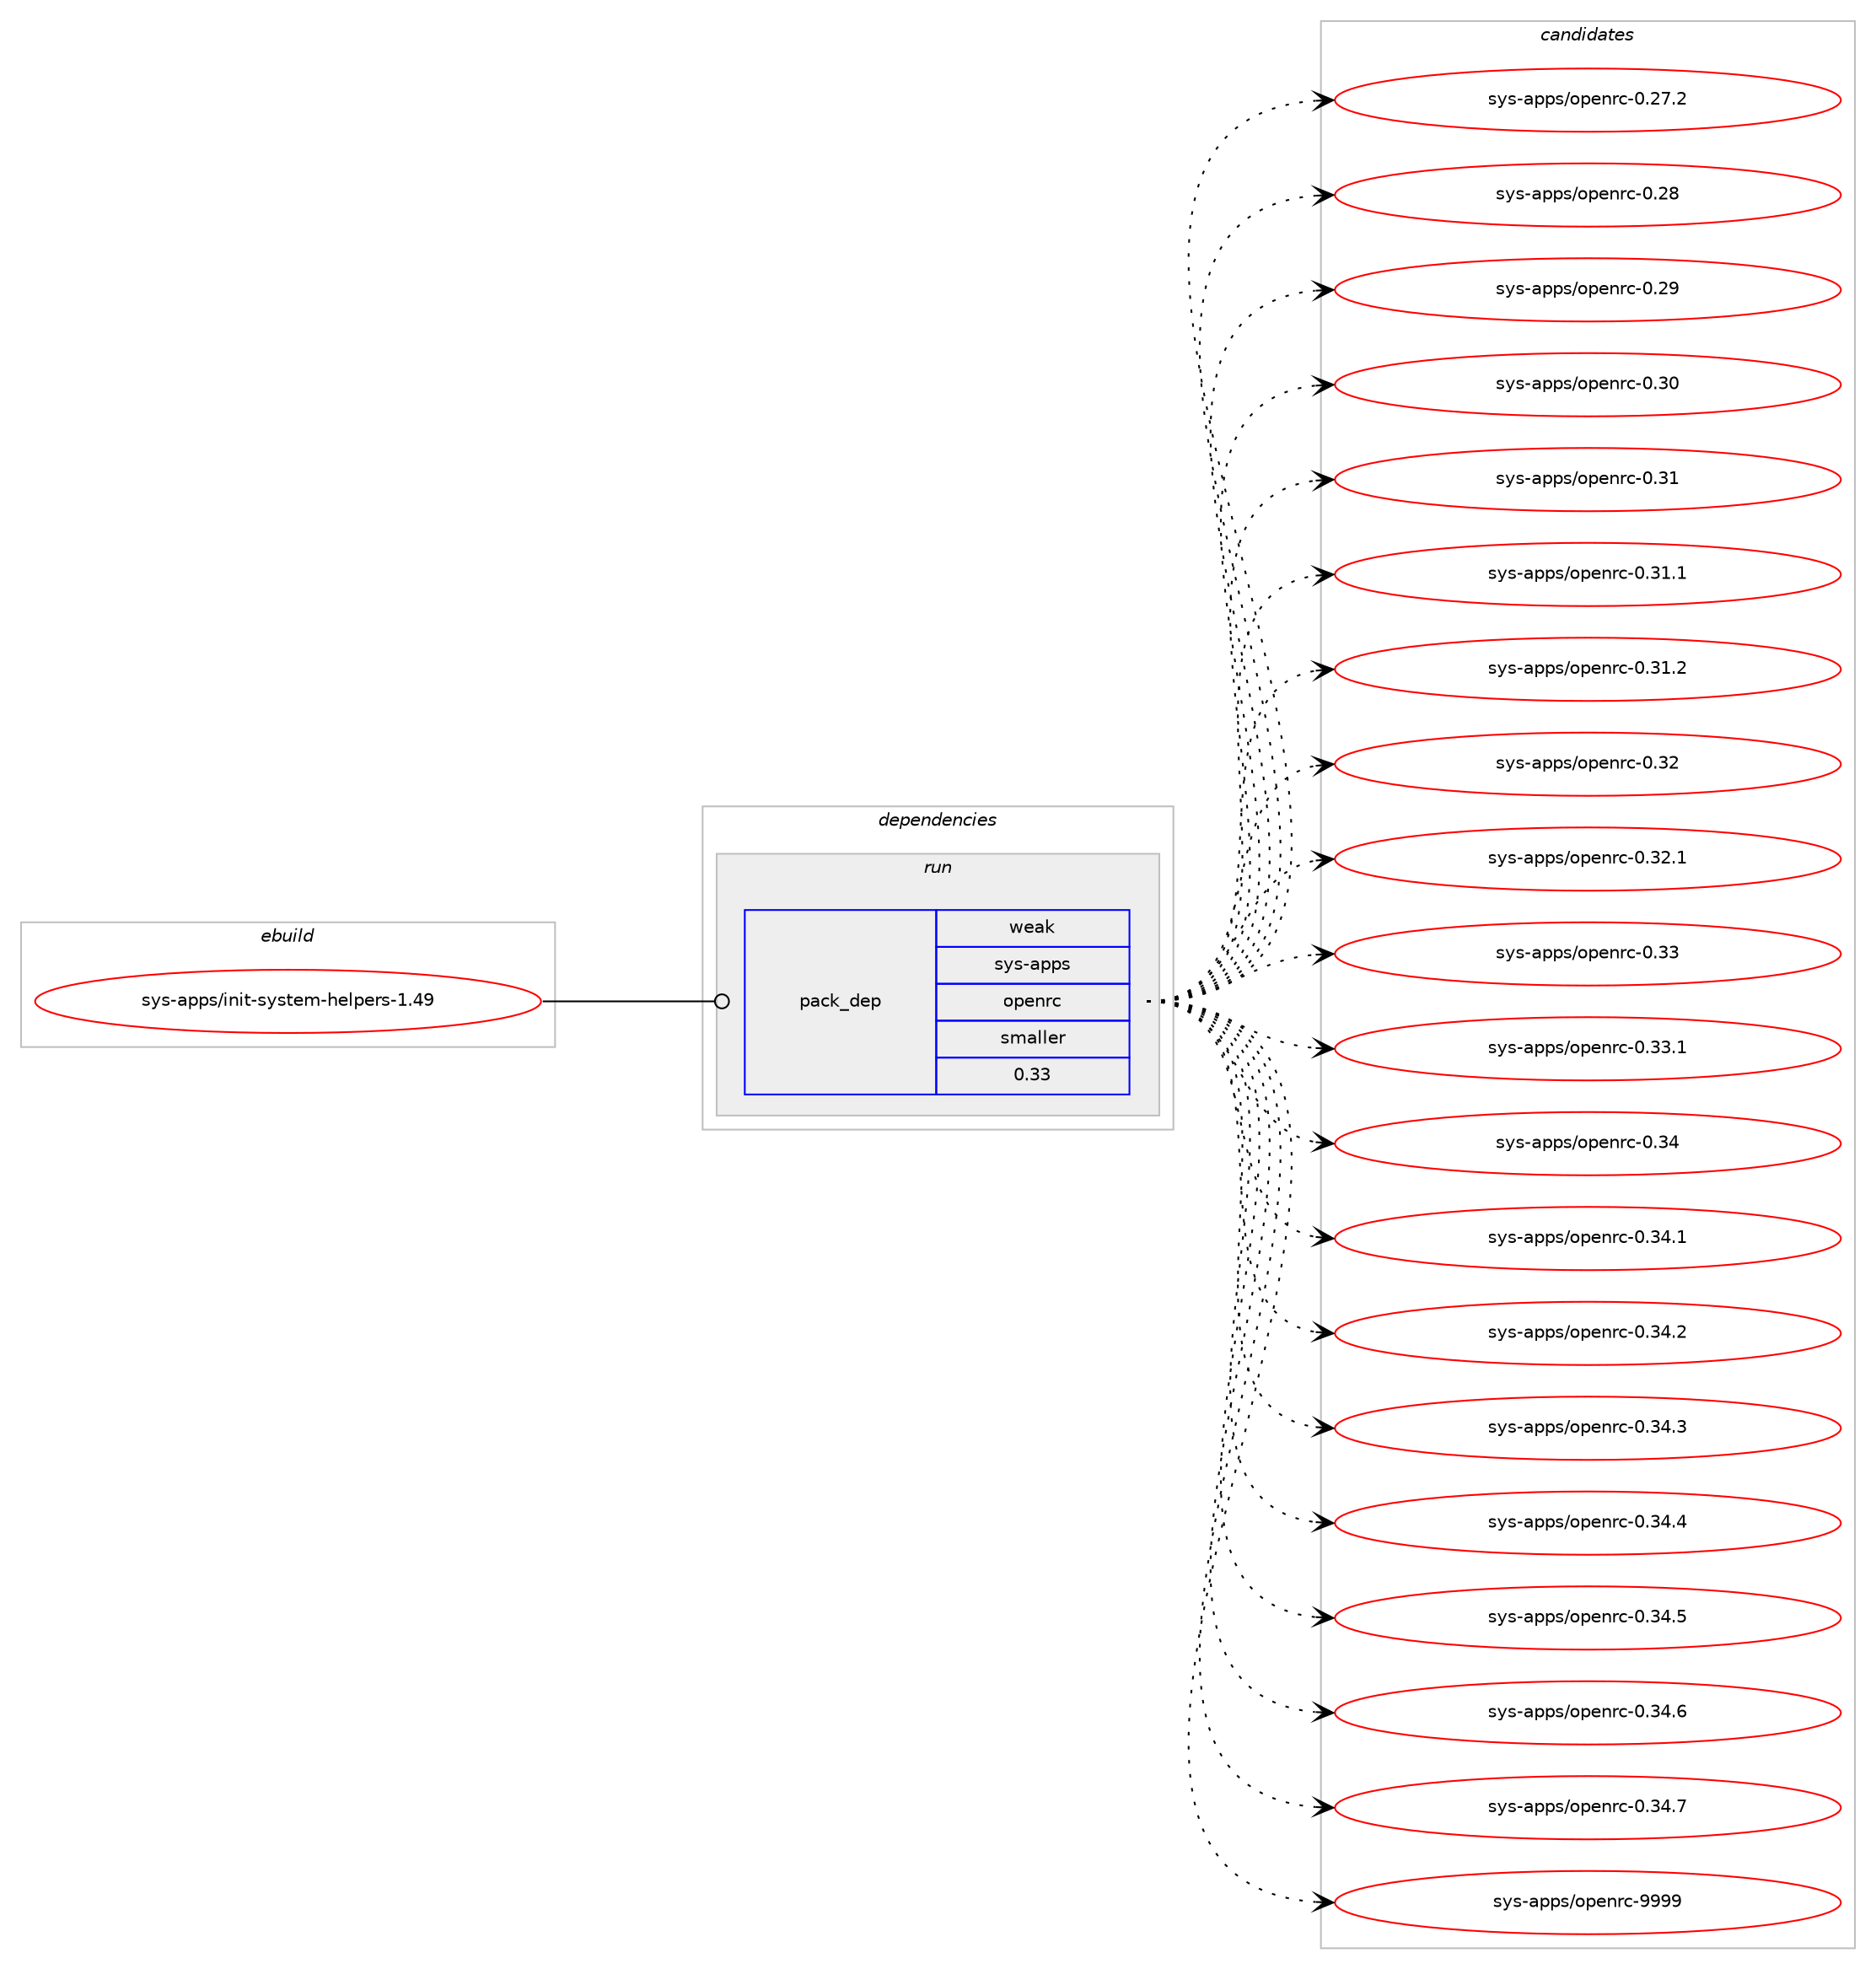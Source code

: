 digraph prolog {

# *************
# Graph options
# *************

newrank=true;
concentrate=true;
compound=true;
graph [rankdir=LR,fontname=Helvetica,fontsize=10,ranksep=1.5];#, ranksep=2.5, nodesep=0.2];
edge  [arrowhead=vee];
node  [fontname=Helvetica,fontsize=10];

# **********
# The ebuild
# **********

subgraph cluster_leftcol {
color=gray;
rank=same;
label=<<i>ebuild</i>>;
id [label="sys-apps/init-system-helpers-1.49", color=red, width=4, href="../sys-apps/init-system-helpers-1.49.svg"];
}

# ****************
# The dependencies
# ****************

subgraph cluster_midcol {
color=gray;
label=<<i>dependencies</i>>;
subgraph cluster_compile {
fillcolor="#eeeeee";
style=filled;
label=<<i>compile</i>>;
}
subgraph cluster_compileandrun {
fillcolor="#eeeeee";
style=filled;
label=<<i>compile and run</i>>;
}
subgraph cluster_run {
fillcolor="#eeeeee";
style=filled;
label=<<i>run</i>>;
subgraph pack5703 {
dependency6400 [label=<<TABLE BORDER="0" CELLBORDER="1" CELLSPACING="0" CELLPADDING="4" WIDTH="220"><TR><TD ROWSPAN="6" CELLPADDING="30">pack_dep</TD></TR><TR><TD WIDTH="110">weak</TD></TR><TR><TD>sys-apps</TD></TR><TR><TD>openrc</TD></TR><TR><TD>smaller</TD></TR><TR><TD>0.33</TD></TR></TABLE>>, shape=none, color=blue];
}
id:e -> dependency6400:w [weight=20,style="solid",arrowhead="odot"];
}
}

# **************
# The candidates
# **************

subgraph cluster_choices {
rank=same;
color=gray;
label=<<i>candidates</i>>;

subgraph choice5703 {
color=black;
nodesep=1;
choice1151211154597112112115471111121011101149945484650554650 [label="sys-apps/openrc-0.27.2", color=red, width=4,href="../sys-apps/openrc-0.27.2.svg"];
choice115121115459711211211547111112101110114994548465056 [label="sys-apps/openrc-0.28", color=red, width=4,href="../sys-apps/openrc-0.28.svg"];
choice115121115459711211211547111112101110114994548465057 [label="sys-apps/openrc-0.29", color=red, width=4,href="../sys-apps/openrc-0.29.svg"];
choice115121115459711211211547111112101110114994548465148 [label="sys-apps/openrc-0.30", color=red, width=4,href="../sys-apps/openrc-0.30.svg"];
choice115121115459711211211547111112101110114994548465149 [label="sys-apps/openrc-0.31", color=red, width=4,href="../sys-apps/openrc-0.31.svg"];
choice1151211154597112112115471111121011101149945484651494649 [label="sys-apps/openrc-0.31.1", color=red, width=4,href="../sys-apps/openrc-0.31.1.svg"];
choice1151211154597112112115471111121011101149945484651494650 [label="sys-apps/openrc-0.31.2", color=red, width=4,href="../sys-apps/openrc-0.31.2.svg"];
choice115121115459711211211547111112101110114994548465150 [label="sys-apps/openrc-0.32", color=red, width=4,href="../sys-apps/openrc-0.32.svg"];
choice1151211154597112112115471111121011101149945484651504649 [label="sys-apps/openrc-0.32.1", color=red, width=4,href="../sys-apps/openrc-0.32.1.svg"];
choice115121115459711211211547111112101110114994548465151 [label="sys-apps/openrc-0.33", color=red, width=4,href="../sys-apps/openrc-0.33.svg"];
choice1151211154597112112115471111121011101149945484651514649 [label="sys-apps/openrc-0.33.1", color=red, width=4,href="../sys-apps/openrc-0.33.1.svg"];
choice115121115459711211211547111112101110114994548465152 [label="sys-apps/openrc-0.34", color=red, width=4,href="../sys-apps/openrc-0.34.svg"];
choice1151211154597112112115471111121011101149945484651524649 [label="sys-apps/openrc-0.34.1", color=red, width=4,href="../sys-apps/openrc-0.34.1.svg"];
choice1151211154597112112115471111121011101149945484651524650 [label="sys-apps/openrc-0.34.2", color=red, width=4,href="../sys-apps/openrc-0.34.2.svg"];
choice1151211154597112112115471111121011101149945484651524651 [label="sys-apps/openrc-0.34.3", color=red, width=4,href="../sys-apps/openrc-0.34.3.svg"];
choice1151211154597112112115471111121011101149945484651524652 [label="sys-apps/openrc-0.34.4", color=red, width=4,href="../sys-apps/openrc-0.34.4.svg"];
choice1151211154597112112115471111121011101149945484651524653 [label="sys-apps/openrc-0.34.5", color=red, width=4,href="../sys-apps/openrc-0.34.5.svg"];
choice1151211154597112112115471111121011101149945484651524654 [label="sys-apps/openrc-0.34.6", color=red, width=4,href="../sys-apps/openrc-0.34.6.svg"];
choice1151211154597112112115471111121011101149945484651524655 [label="sys-apps/openrc-0.34.7", color=red, width=4,href="../sys-apps/openrc-0.34.7.svg"];
choice115121115459711211211547111112101110114994557575757 [label="sys-apps/openrc-9999", color=red, width=4,href="../sys-apps/openrc-9999.svg"];
dependency6400:e -> choice1151211154597112112115471111121011101149945484650554650:w [style=dotted,weight="100"];
dependency6400:e -> choice115121115459711211211547111112101110114994548465056:w [style=dotted,weight="100"];
dependency6400:e -> choice115121115459711211211547111112101110114994548465057:w [style=dotted,weight="100"];
dependency6400:e -> choice115121115459711211211547111112101110114994548465148:w [style=dotted,weight="100"];
dependency6400:e -> choice115121115459711211211547111112101110114994548465149:w [style=dotted,weight="100"];
dependency6400:e -> choice1151211154597112112115471111121011101149945484651494649:w [style=dotted,weight="100"];
dependency6400:e -> choice1151211154597112112115471111121011101149945484651494650:w [style=dotted,weight="100"];
dependency6400:e -> choice115121115459711211211547111112101110114994548465150:w [style=dotted,weight="100"];
dependency6400:e -> choice1151211154597112112115471111121011101149945484651504649:w [style=dotted,weight="100"];
dependency6400:e -> choice115121115459711211211547111112101110114994548465151:w [style=dotted,weight="100"];
dependency6400:e -> choice1151211154597112112115471111121011101149945484651514649:w [style=dotted,weight="100"];
dependency6400:e -> choice115121115459711211211547111112101110114994548465152:w [style=dotted,weight="100"];
dependency6400:e -> choice1151211154597112112115471111121011101149945484651524649:w [style=dotted,weight="100"];
dependency6400:e -> choice1151211154597112112115471111121011101149945484651524650:w [style=dotted,weight="100"];
dependency6400:e -> choice1151211154597112112115471111121011101149945484651524651:w [style=dotted,weight="100"];
dependency6400:e -> choice1151211154597112112115471111121011101149945484651524652:w [style=dotted,weight="100"];
dependency6400:e -> choice1151211154597112112115471111121011101149945484651524653:w [style=dotted,weight="100"];
dependency6400:e -> choice1151211154597112112115471111121011101149945484651524654:w [style=dotted,weight="100"];
dependency6400:e -> choice1151211154597112112115471111121011101149945484651524655:w [style=dotted,weight="100"];
dependency6400:e -> choice115121115459711211211547111112101110114994557575757:w [style=dotted,weight="100"];
}
}

}
